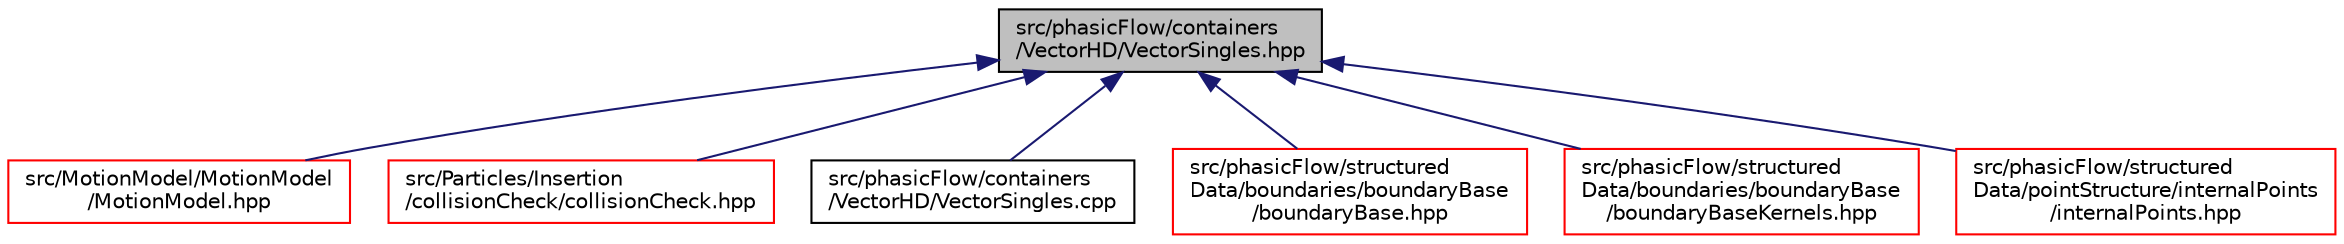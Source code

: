 digraph "src/phasicFlow/containers/VectorHD/VectorSingles.hpp"
{
 // LATEX_PDF_SIZE
  edge [fontname="Helvetica",fontsize="10",labelfontname="Helvetica",labelfontsize="10"];
  node [fontname="Helvetica",fontsize="10",shape=record];
  Node1 [label="src/phasicFlow/containers\l/VectorHD/VectorSingles.hpp",height=0.2,width=0.4,color="black", fillcolor="grey75", style="filled", fontcolor="black",tooltip=" "];
  Node1 -> Node2 [dir="back",color="midnightblue",fontsize="10",style="solid",fontname="Helvetica"];
  Node2 [label="src/MotionModel/MotionModel\l/MotionModel.hpp",height=0.2,width=0.4,color="red", fillcolor="white", style="filled",URL="$MotionModel_8hpp.html",tooltip=" "];
  Node1 -> Node19 [dir="back",color="midnightblue",fontsize="10",style="solid",fontname="Helvetica"];
  Node19 [label="src/Particles/Insertion\l/collisionCheck/collisionCheck.hpp",height=0.2,width=0.4,color="red", fillcolor="white", style="filled",URL="$collisionCheck_8hpp.html",tooltip=" "];
  Node1 -> Node28 [dir="back",color="midnightblue",fontsize="10",style="solid",fontname="Helvetica"];
  Node28 [label="src/phasicFlow/containers\l/VectorHD/VectorSingles.cpp",height=0.2,width=0.4,color="black", fillcolor="white", style="filled",URL="$VectorSingles_8cpp.html",tooltip=" "];
  Node1 -> Node29 [dir="back",color="midnightblue",fontsize="10",style="solid",fontname="Helvetica"];
  Node29 [label="src/phasicFlow/structured\lData/boundaries/boundaryBase\l/boundaryBase.hpp",height=0.2,width=0.4,color="red", fillcolor="white", style="filled",URL="$boundaryBase_8hpp.html",tooltip=" "];
  Node1 -> Node161 [dir="back",color="midnightblue",fontsize="10",style="solid",fontname="Helvetica"];
  Node161 [label="src/phasicFlow/structured\lData/boundaries/boundaryBase\l/boundaryBaseKernels.hpp",height=0.2,width=0.4,color="red", fillcolor="white", style="filled",URL="$boundaryBaseKernels_8hpp.html",tooltip=" "];
  Node1 -> Node163 [dir="back",color="midnightblue",fontsize="10",style="solid",fontname="Helvetica"];
  Node163 [label="src/phasicFlow/structured\lData/pointStructure/internalPoints\l/internalPoints.hpp",height=0.2,width=0.4,color="red", fillcolor="white", style="filled",URL="$internalPoints_8hpp.html",tooltip=" "];
}
